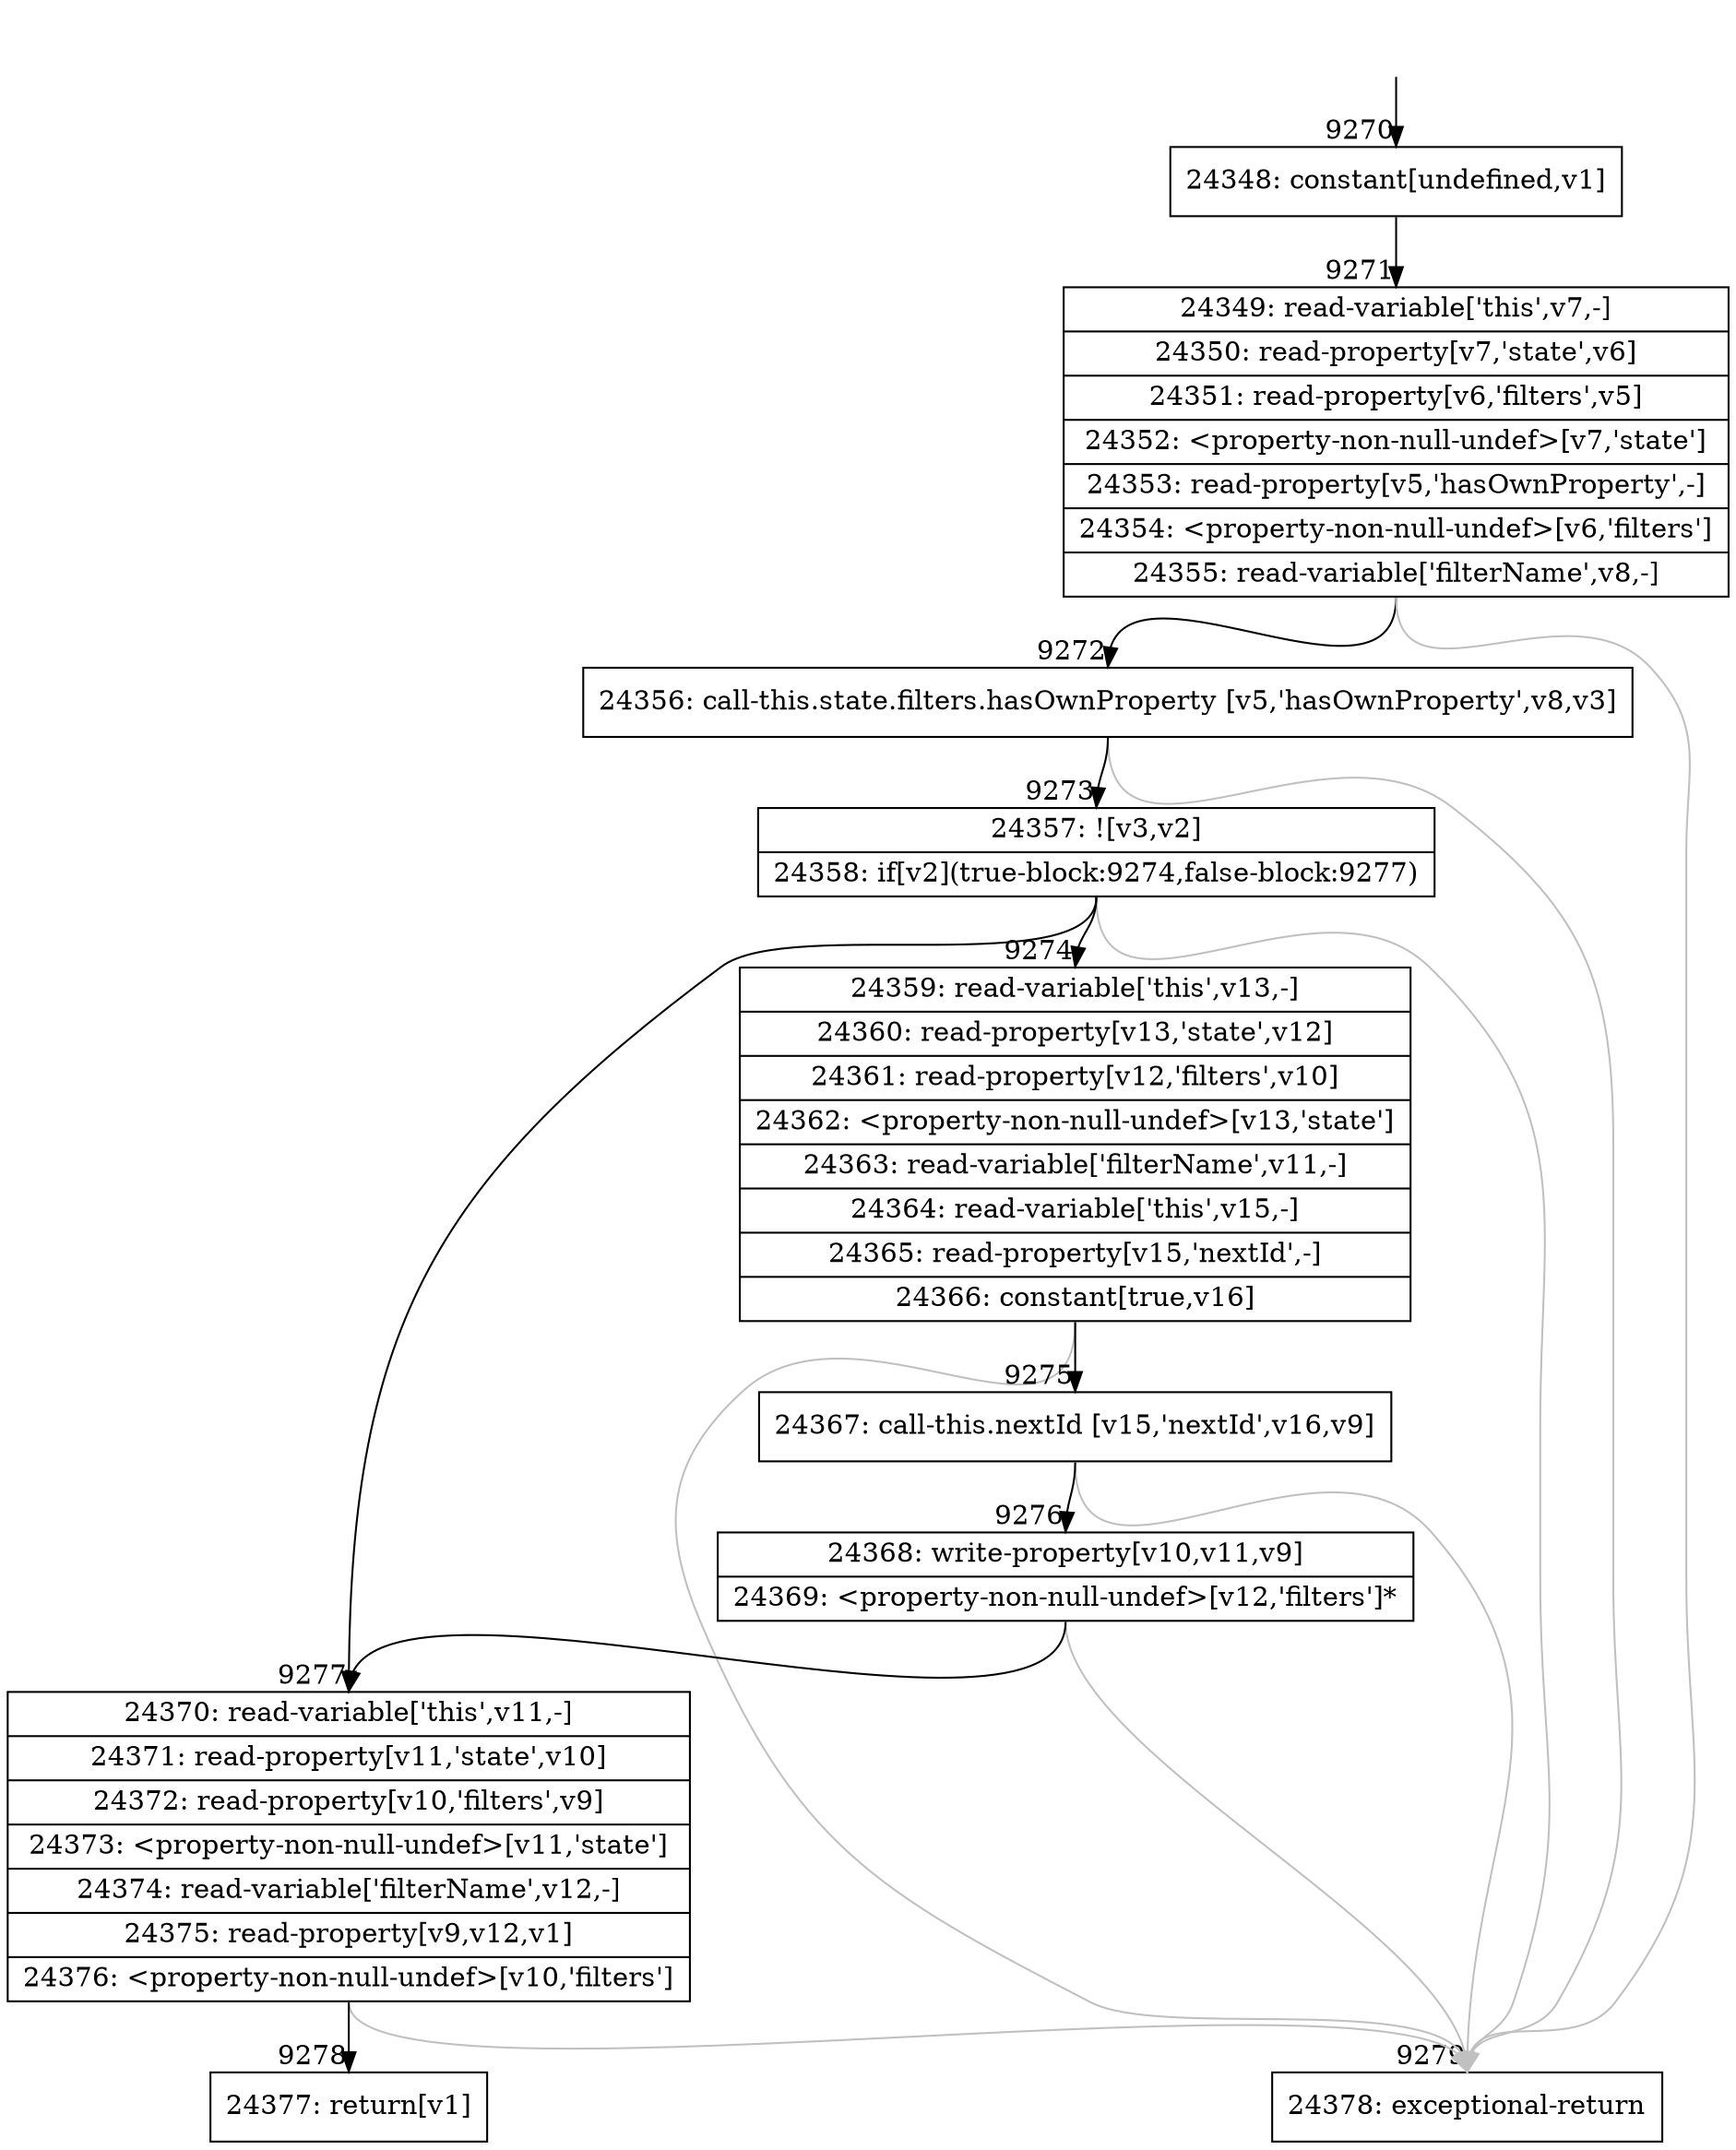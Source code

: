 digraph {
rankdir="TD"
BB_entry672[shape=none,label=""];
BB_entry672 -> BB9270 [tailport=s, headport=n, headlabel="    9270"]
BB9270 [shape=record label="{24348: constant[undefined,v1]}" ] 
BB9270 -> BB9271 [tailport=s, headport=n, headlabel="      9271"]
BB9271 [shape=record label="{24349: read-variable['this',v7,-]|24350: read-property[v7,'state',v6]|24351: read-property[v6,'filters',v5]|24352: \<property-non-null-undef\>[v7,'state']|24353: read-property[v5,'hasOwnProperty',-]|24354: \<property-non-null-undef\>[v6,'filters']|24355: read-variable['filterName',v8,-]}" ] 
BB9271 -> BB9272 [tailport=s, headport=n, headlabel="      9272"]
BB9271 -> BB9279 [tailport=s, headport=n, color=gray, headlabel="      9279"]
BB9272 [shape=record label="{24356: call-this.state.filters.hasOwnProperty [v5,'hasOwnProperty',v8,v3]}" ] 
BB9272 -> BB9273 [tailport=s, headport=n, headlabel="      9273"]
BB9272 -> BB9279 [tailport=s, headport=n, color=gray]
BB9273 [shape=record label="{24357: ![v3,v2]|24358: if[v2](true-block:9274,false-block:9277)}" ] 
BB9273 -> BB9274 [tailport=s, headport=n, headlabel="      9274"]
BB9273 -> BB9277 [tailport=s, headport=n, headlabel="      9277"]
BB9273 -> BB9279 [tailport=s, headport=n, color=gray]
BB9274 [shape=record label="{24359: read-variable['this',v13,-]|24360: read-property[v13,'state',v12]|24361: read-property[v12,'filters',v10]|24362: \<property-non-null-undef\>[v13,'state']|24363: read-variable['filterName',v11,-]|24364: read-variable['this',v15,-]|24365: read-property[v15,'nextId',-]|24366: constant[true,v16]}" ] 
BB9274 -> BB9275 [tailport=s, headport=n, headlabel="      9275"]
BB9274 -> BB9279 [tailport=s, headport=n, color=gray]
BB9275 [shape=record label="{24367: call-this.nextId [v15,'nextId',v16,v9]}" ] 
BB9275 -> BB9276 [tailport=s, headport=n, headlabel="      9276"]
BB9275 -> BB9279 [tailport=s, headport=n, color=gray]
BB9276 [shape=record label="{24368: write-property[v10,v11,v9]|24369: \<property-non-null-undef\>[v12,'filters']*}" ] 
BB9276 -> BB9277 [tailport=s, headport=n]
BB9276 -> BB9279 [tailport=s, headport=n, color=gray]
BB9277 [shape=record label="{24370: read-variable['this',v11,-]|24371: read-property[v11,'state',v10]|24372: read-property[v10,'filters',v9]|24373: \<property-non-null-undef\>[v11,'state']|24374: read-variable['filterName',v12,-]|24375: read-property[v9,v12,v1]|24376: \<property-non-null-undef\>[v10,'filters']}" ] 
BB9277 -> BB9278 [tailport=s, headport=n, headlabel="      9278"]
BB9277 -> BB9279 [tailport=s, headport=n, color=gray]
BB9278 [shape=record label="{24377: return[v1]}" ] 
BB9279 [shape=record label="{24378: exceptional-return}" ] 
//#$~ 13446
}
